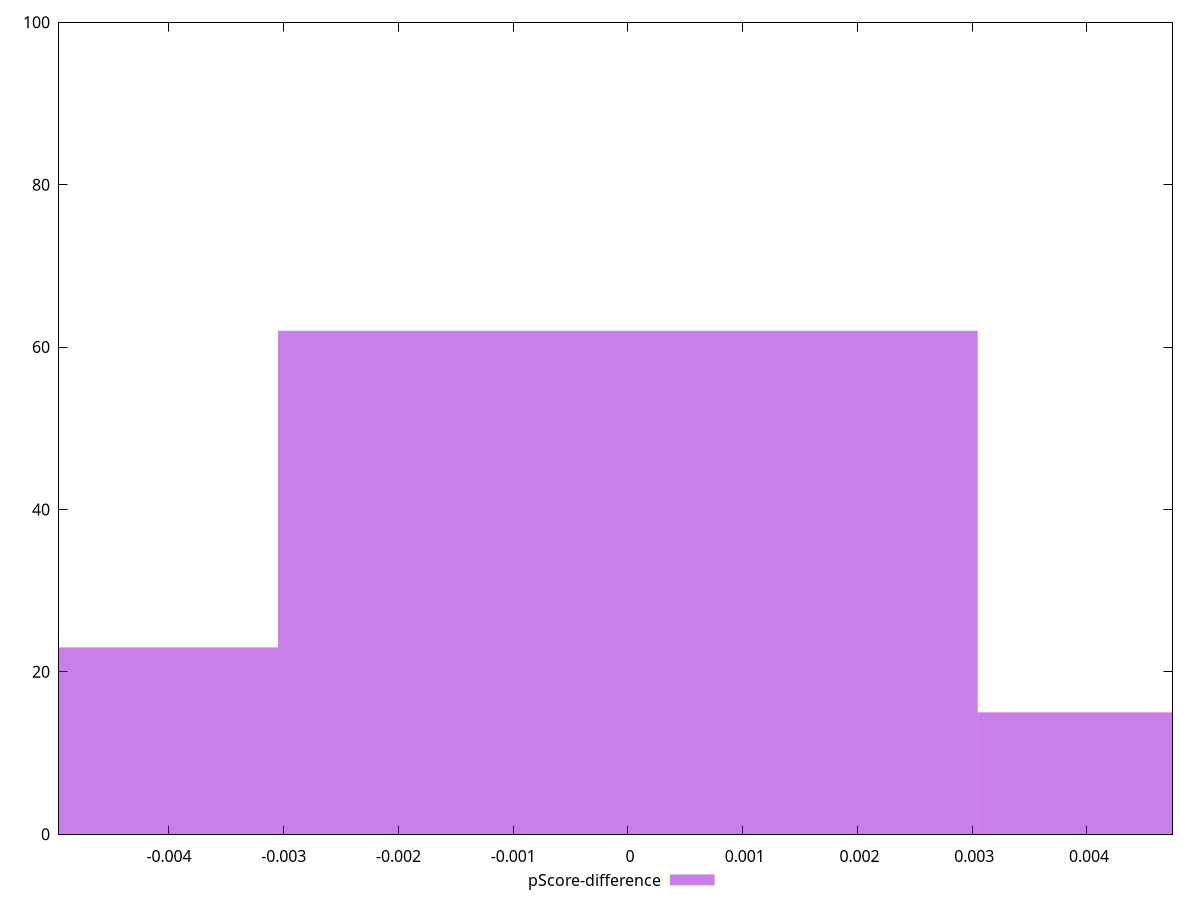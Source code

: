 reset

$pScoreDifference <<EOF
0 62
-0.006097529884607968 23
0.006097529884607968 15
EOF

set key outside below
set boxwidth 0.006097529884607968
set xrange [-0.004957650026565896:0.004746139924313275]
set yrange [0:100]
set trange [0:100]
set style fill transparent solid 0.5 noborder
set terminal svg size 640, 490 enhanced background rgb 'white'
set output "report_00025_2021-02-22T21:38:55.199Z/first-contentful-paint/samples/pages+cached+noadtech+nomedia/pScore-difference/histogram.svg"

plot $pScoreDifference title "pScore-difference" with boxes

reset
